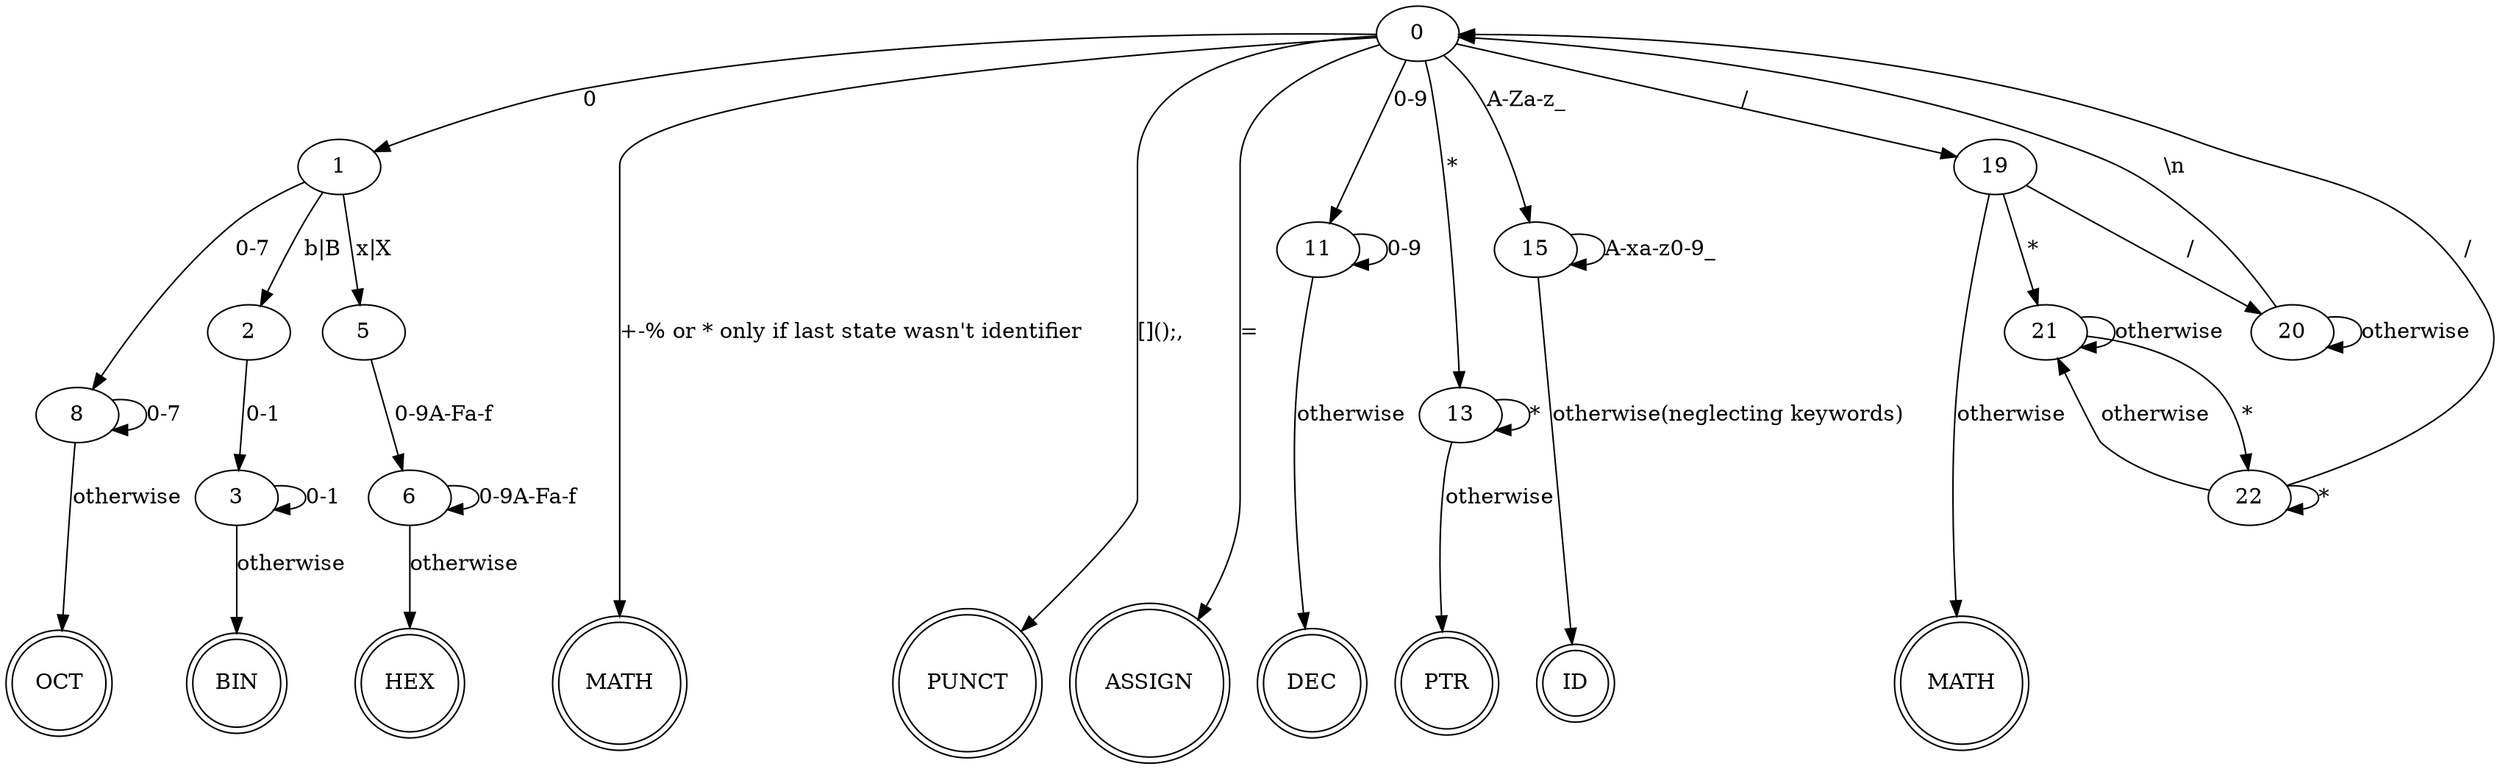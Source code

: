 digraph stategraph {
	4 [shape = doublecircle, label = "BIN"];
	7 [shape = doublecircle, label = "HEX"];
	9 [shape = doublecircle, label = "OCT"];
	10 [shape = doublecircle, label = "MATH"];
	12 [shape = doublecircle, label = "DEC"];
	14 [shape = doublecircle, label = "PTR"];
	16 [shape = doublecircle, label = "ID"];
	17 [shape = doublecircle, label = "PUNCT"];
	18 [shape = doublecircle, label = "ASSIGN"];
	23 [shape = doublecircle, label = "MATH"];
	0 -> 1 [label = "0"];
	0 -> 10 [label = "+-% or * only if last state wasn't identifier"];
	0 -> 11 [label = "0-9"]
	0 -> 13 [label = "*"];
	0 -> 15 [label = "A-Za-z_"];
	0 -> 17 [label = "[]();,"];
	0 -> 18 [label = "="];
	0 -> 19 [label = "/"];
	1 -> 2 [label = "b|B"];
	1 -> 5 [label = "x|X"];
	1 -> 8 [label = "0-7"];
	2 -> 3 [label = "0-1"];
	3 -> 3 [label = "0-1"];
	3 -> 4 [label = "otherwise"];
	5 -> 6 [label = "0-9A-Fa-f"];
	6 -> 6 [label = "0-9A-Fa-f"];
	6 -> 7 [label = "otherwise"];
	8 -> 8 [label = "0-7"];
	8 -> 9 [label = "otherwise"];
	11 -> 11 [label = "0-9"];
	11 -> 12 [label = "otherwise"];
	13 -> 13 [label = "*"];
	13 -> 14 [label = "otherwise"];
	15 -> 15 [label = "A-xa-z0-9_"];
	15 -> 16 [label = "otherwise(neglecting keywords)"];
	19 -> 20 [label = "/"];
	19 -> 21 [label = "*"];
	19 -> 23 [label = "otherwise"];
	20 -> 0 [label = "\\n"];
	20 -> 20 [label = "otherwise"];
	21 -> 22 [label = "*"];
	21 -> 21 [label = "otherwise"];
	22 -> 22 [label = "*"];
	22 -> 0 [label = "/"];
	22 -> 21 [label = "otherwise"];
	{ rank=same; 4 7 9 10 12 14 16 17 18 23}

}
